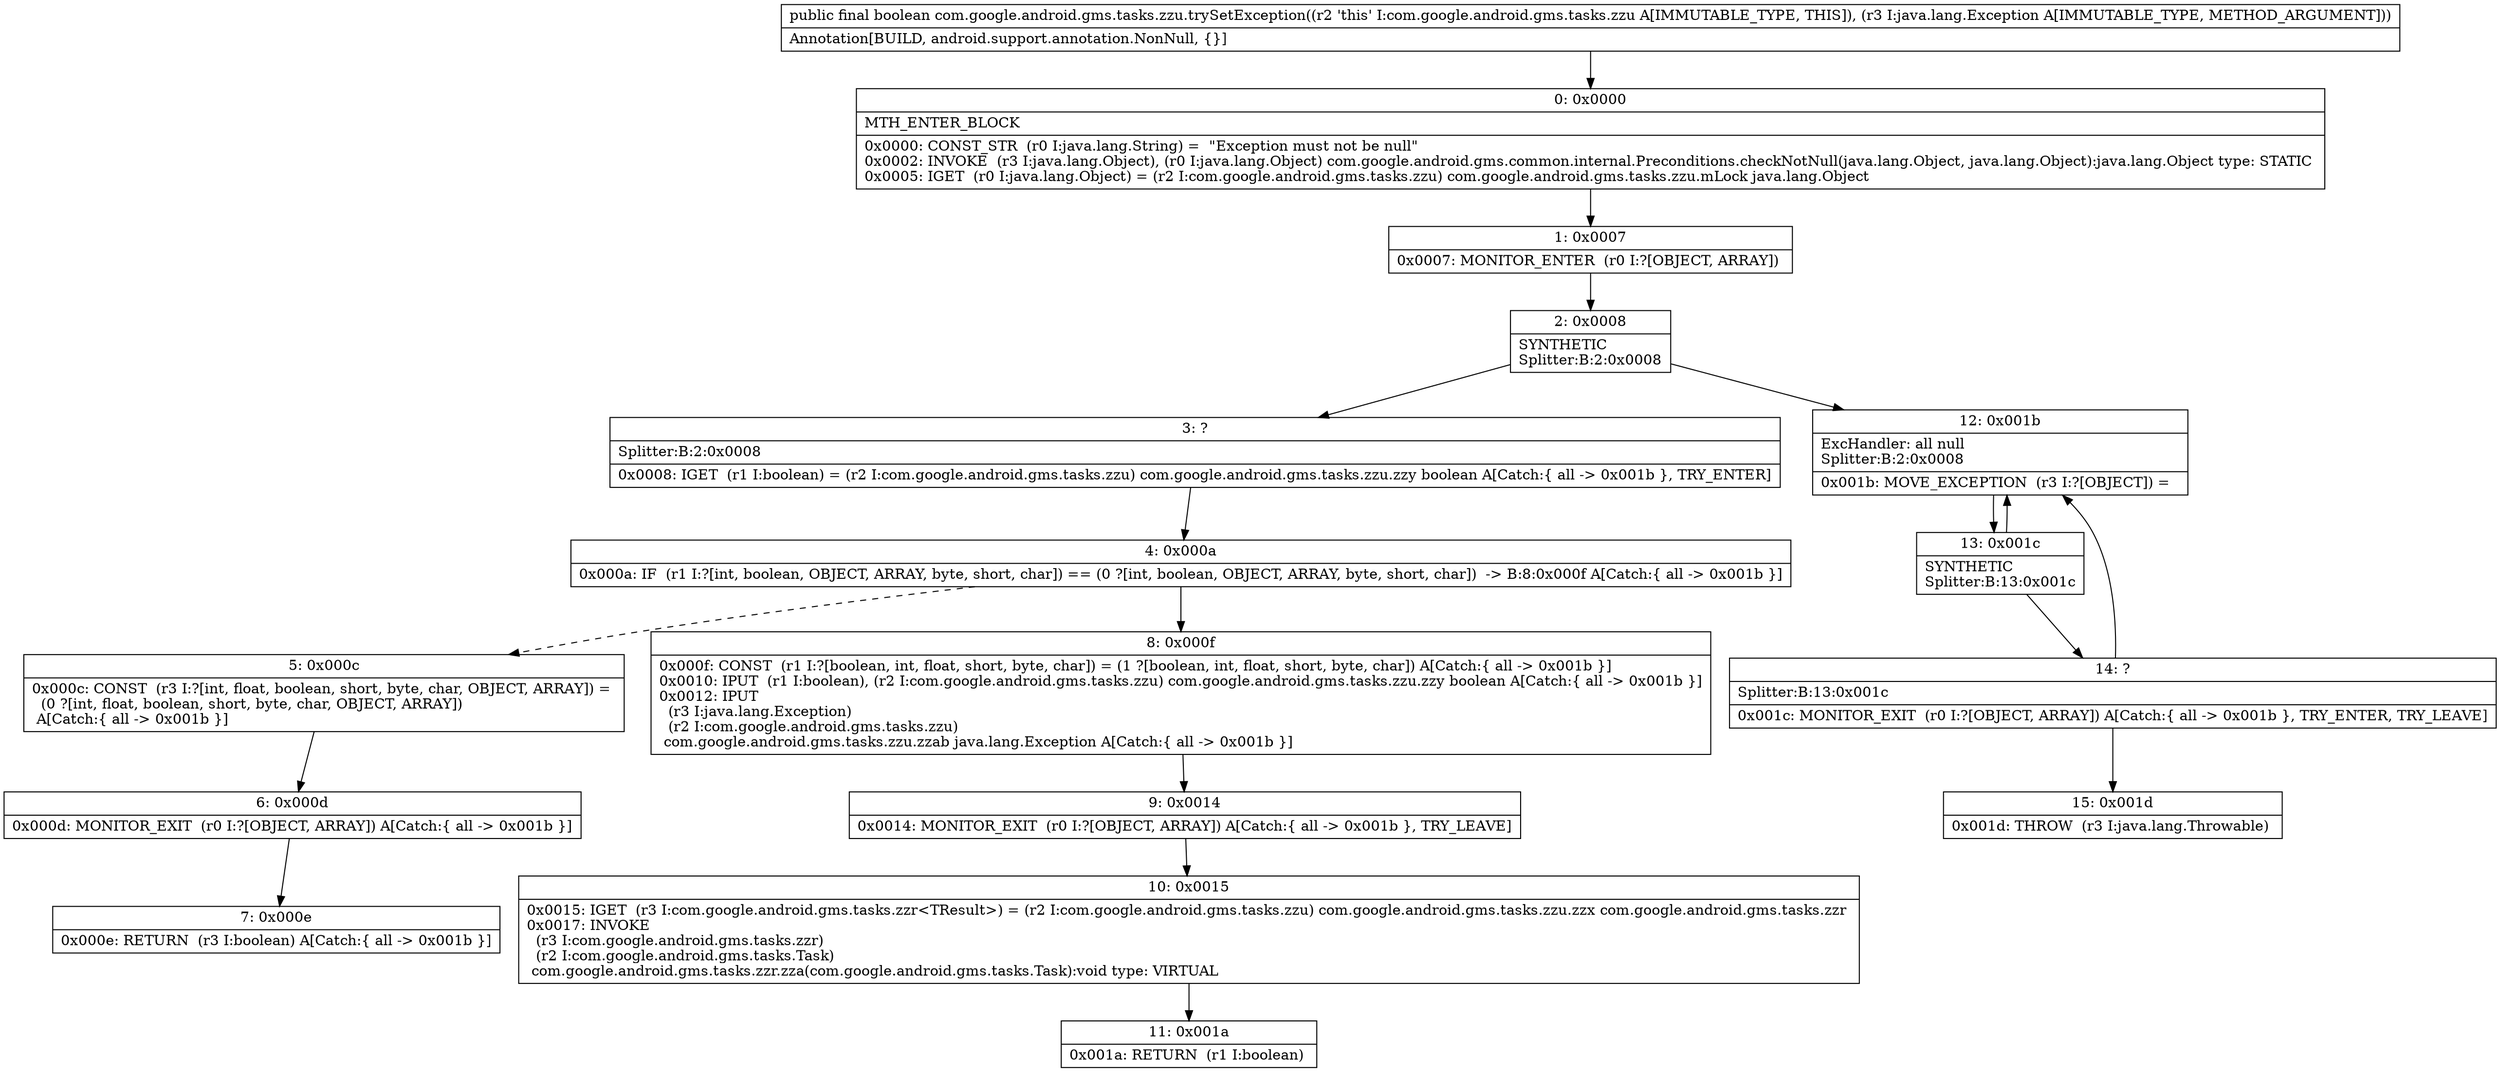 digraph "CFG forcom.google.android.gms.tasks.zzu.trySetException(Ljava\/lang\/Exception;)Z" {
Node_0 [shape=record,label="{0\:\ 0x0000|MTH_ENTER_BLOCK\l|0x0000: CONST_STR  (r0 I:java.lang.String) =  \"Exception must not be null\" \l0x0002: INVOKE  (r3 I:java.lang.Object), (r0 I:java.lang.Object) com.google.android.gms.common.internal.Preconditions.checkNotNull(java.lang.Object, java.lang.Object):java.lang.Object type: STATIC \l0x0005: IGET  (r0 I:java.lang.Object) = (r2 I:com.google.android.gms.tasks.zzu) com.google.android.gms.tasks.zzu.mLock java.lang.Object \l}"];
Node_1 [shape=record,label="{1\:\ 0x0007|0x0007: MONITOR_ENTER  (r0 I:?[OBJECT, ARRAY]) \l}"];
Node_2 [shape=record,label="{2\:\ 0x0008|SYNTHETIC\lSplitter:B:2:0x0008\l}"];
Node_3 [shape=record,label="{3\:\ ?|Splitter:B:2:0x0008\l|0x0008: IGET  (r1 I:boolean) = (r2 I:com.google.android.gms.tasks.zzu) com.google.android.gms.tasks.zzu.zzy boolean A[Catch:\{ all \-\> 0x001b \}, TRY_ENTER]\l}"];
Node_4 [shape=record,label="{4\:\ 0x000a|0x000a: IF  (r1 I:?[int, boolean, OBJECT, ARRAY, byte, short, char]) == (0 ?[int, boolean, OBJECT, ARRAY, byte, short, char])  \-\> B:8:0x000f A[Catch:\{ all \-\> 0x001b \}]\l}"];
Node_5 [shape=record,label="{5\:\ 0x000c|0x000c: CONST  (r3 I:?[int, float, boolean, short, byte, char, OBJECT, ARRAY]) = \l  (0 ?[int, float, boolean, short, byte, char, OBJECT, ARRAY])\l A[Catch:\{ all \-\> 0x001b \}]\l}"];
Node_6 [shape=record,label="{6\:\ 0x000d|0x000d: MONITOR_EXIT  (r0 I:?[OBJECT, ARRAY]) A[Catch:\{ all \-\> 0x001b \}]\l}"];
Node_7 [shape=record,label="{7\:\ 0x000e|0x000e: RETURN  (r3 I:boolean) A[Catch:\{ all \-\> 0x001b \}]\l}"];
Node_8 [shape=record,label="{8\:\ 0x000f|0x000f: CONST  (r1 I:?[boolean, int, float, short, byte, char]) = (1 ?[boolean, int, float, short, byte, char]) A[Catch:\{ all \-\> 0x001b \}]\l0x0010: IPUT  (r1 I:boolean), (r2 I:com.google.android.gms.tasks.zzu) com.google.android.gms.tasks.zzu.zzy boolean A[Catch:\{ all \-\> 0x001b \}]\l0x0012: IPUT  \l  (r3 I:java.lang.Exception)\l  (r2 I:com.google.android.gms.tasks.zzu)\l com.google.android.gms.tasks.zzu.zzab java.lang.Exception A[Catch:\{ all \-\> 0x001b \}]\l}"];
Node_9 [shape=record,label="{9\:\ 0x0014|0x0014: MONITOR_EXIT  (r0 I:?[OBJECT, ARRAY]) A[Catch:\{ all \-\> 0x001b \}, TRY_LEAVE]\l}"];
Node_10 [shape=record,label="{10\:\ 0x0015|0x0015: IGET  (r3 I:com.google.android.gms.tasks.zzr\<TResult\>) = (r2 I:com.google.android.gms.tasks.zzu) com.google.android.gms.tasks.zzu.zzx com.google.android.gms.tasks.zzr \l0x0017: INVOKE  \l  (r3 I:com.google.android.gms.tasks.zzr)\l  (r2 I:com.google.android.gms.tasks.Task)\l com.google.android.gms.tasks.zzr.zza(com.google.android.gms.tasks.Task):void type: VIRTUAL \l}"];
Node_11 [shape=record,label="{11\:\ 0x001a|0x001a: RETURN  (r1 I:boolean) \l}"];
Node_12 [shape=record,label="{12\:\ 0x001b|ExcHandler: all null\lSplitter:B:2:0x0008\l|0x001b: MOVE_EXCEPTION  (r3 I:?[OBJECT]) =  \l}"];
Node_13 [shape=record,label="{13\:\ 0x001c|SYNTHETIC\lSplitter:B:13:0x001c\l}"];
Node_14 [shape=record,label="{14\:\ ?|Splitter:B:13:0x001c\l|0x001c: MONITOR_EXIT  (r0 I:?[OBJECT, ARRAY]) A[Catch:\{ all \-\> 0x001b \}, TRY_ENTER, TRY_LEAVE]\l}"];
Node_15 [shape=record,label="{15\:\ 0x001d|0x001d: THROW  (r3 I:java.lang.Throwable) \l}"];
MethodNode[shape=record,label="{public final boolean com.google.android.gms.tasks.zzu.trySetException((r2 'this' I:com.google.android.gms.tasks.zzu A[IMMUTABLE_TYPE, THIS]), (r3 I:java.lang.Exception A[IMMUTABLE_TYPE, METHOD_ARGUMENT]))  | Annotation[BUILD, android.support.annotation.NonNull, \{\}]\l}"];
MethodNode -> Node_0;
Node_0 -> Node_1;
Node_1 -> Node_2;
Node_2 -> Node_3;
Node_2 -> Node_12;
Node_3 -> Node_4;
Node_4 -> Node_5[style=dashed];
Node_4 -> Node_8;
Node_5 -> Node_6;
Node_6 -> Node_7;
Node_8 -> Node_9;
Node_9 -> Node_10;
Node_10 -> Node_11;
Node_12 -> Node_13;
Node_13 -> Node_14;
Node_13 -> Node_12;
Node_14 -> Node_15;
Node_14 -> Node_12;
}

